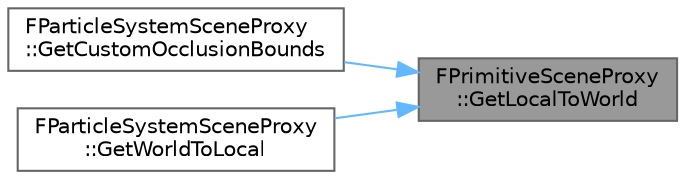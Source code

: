 digraph "FPrimitiveSceneProxy::GetLocalToWorld"
{
 // INTERACTIVE_SVG=YES
 // LATEX_PDF_SIZE
  bgcolor="transparent";
  edge [fontname=Helvetica,fontsize=10,labelfontname=Helvetica,labelfontsize=10];
  node [fontname=Helvetica,fontsize=10,shape=box,height=0.2,width=0.4];
  rankdir="RL";
  Node1 [id="Node000001",label="FPrimitiveSceneProxy\l::GetLocalToWorld",height=0.2,width=0.4,color="gray40", fillcolor="grey60", style="filled", fontcolor="black",tooltip=" "];
  Node1 -> Node2 [id="edge1_Node000001_Node000002",dir="back",color="steelblue1",style="solid",tooltip=" "];
  Node2 [id="Node000002",label="FParticleSystemSceneProxy\l::GetCustomOcclusionBounds",height=0.2,width=0.4,color="grey40", fillcolor="white", style="filled",URL="$df/d59/classFParticleSystemSceneProxy.html#a7170d38c0e61639c7a86c1d2f2071d53",tooltip="Return the custom occlusion bounds for this scene proxy."];
  Node1 -> Node3 [id="edge2_Node000001_Node000003",dir="back",color="steelblue1",style="solid",tooltip=" "];
  Node3 [id="Node000003",label="FParticleSystemSceneProxy\l::GetWorldToLocal",height=0.2,width=0.4,color="grey40", fillcolor="white", style="filled",URL="$df/d59/classFParticleSystemSceneProxy.html#a6c7fb52fa7f23bcc1acc32d72374bf51",tooltip=" "];
}
